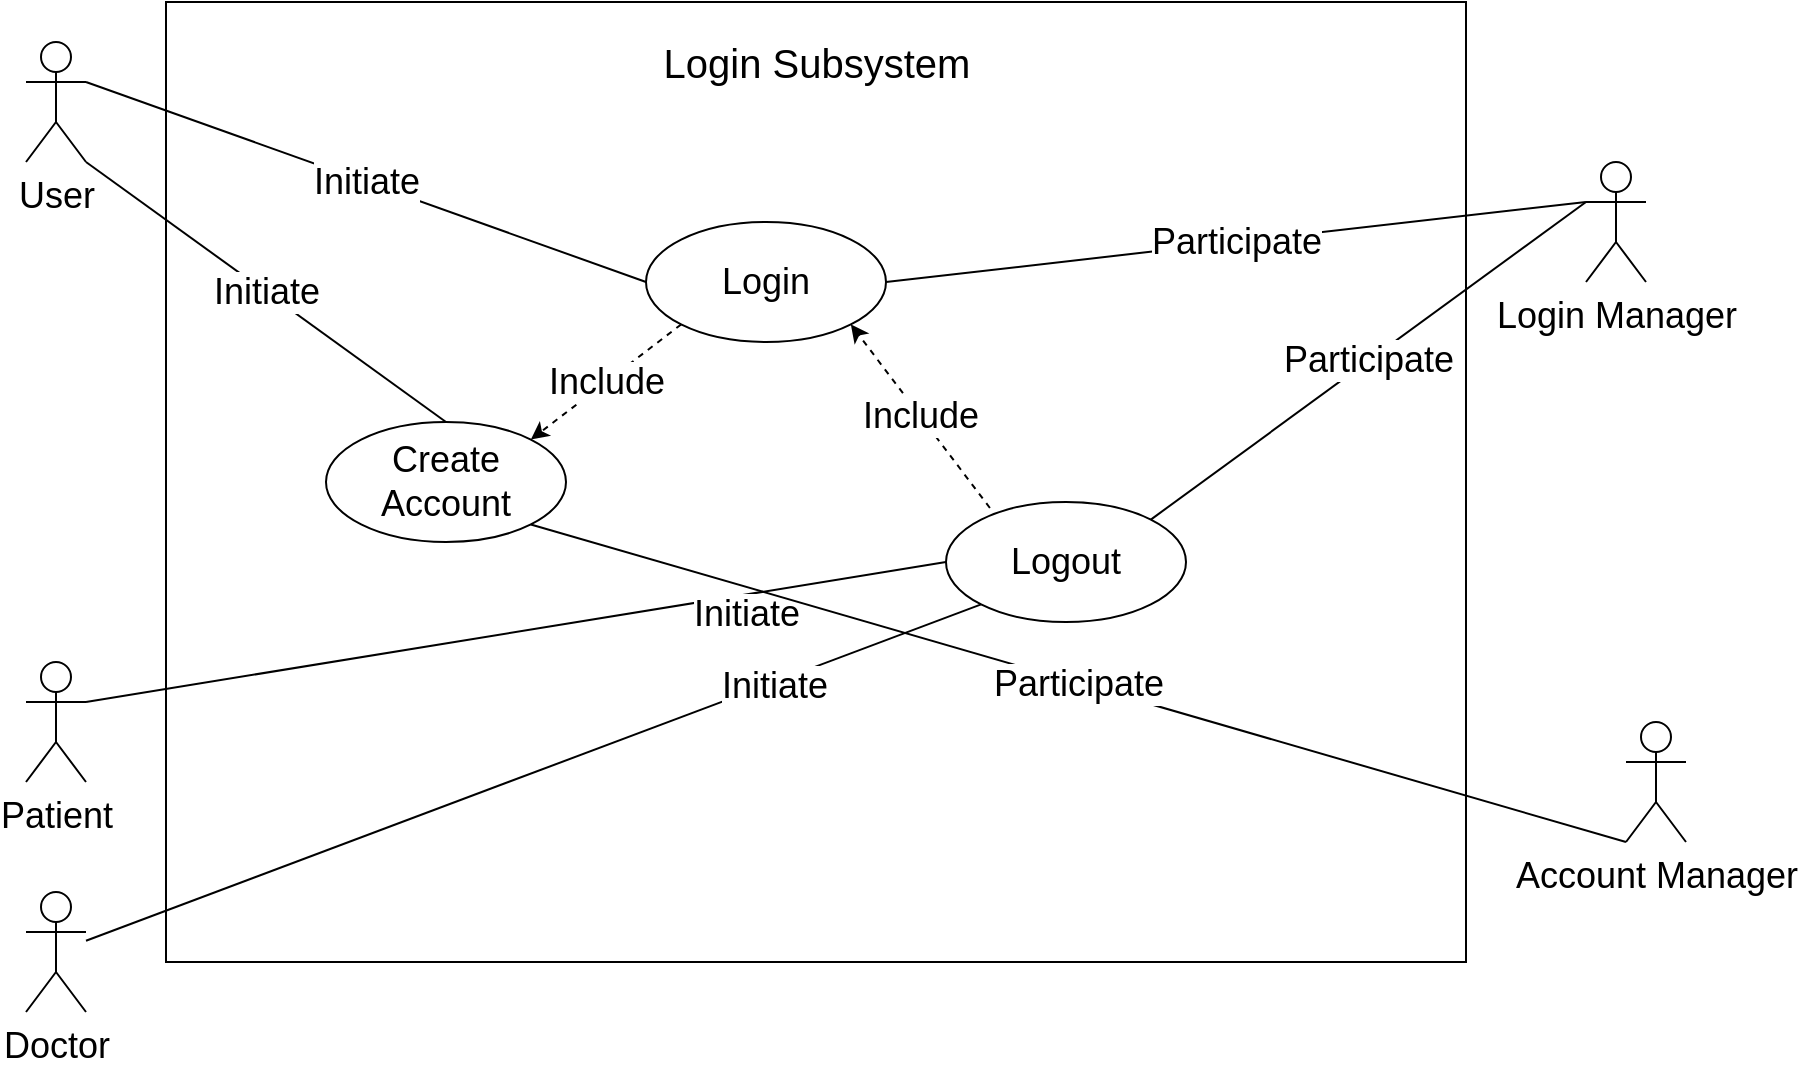 <mxfile version="14.6.6" type="onedrive"><diagram id="Ni_5OmNDB2pepl4KEWxE" name="Page-1"><mxGraphModel dx="1143" dy="633" grid="1" gridSize="10" guides="1" tooltips="1" connect="1" arrows="1" fold="1" page="1" pageScale="1" pageWidth="1654" pageHeight="2336" math="0" shadow="0"><root><mxCell id="0"/><mxCell id="1" parent="0"/><mxCell id="b3ycchacDtaDIiIGn4DR-32" value="" style="rounded=0;whiteSpace=wrap;html=1;fontSize=20;fillColor=none;align=center;" parent="1" vertex="1"><mxGeometry x="150" y="180" width="650" height="480" as="geometry"/></mxCell><mxCell id="b3ycchacDtaDIiIGn4DR-3" value="User" style="shape=umlActor;verticalLabelPosition=bottom;verticalAlign=top;html=1;outlineConnect=0;fontSize=18;" parent="1" vertex="1"><mxGeometry x="80" y="200" width="30" height="60" as="geometry"/></mxCell><mxCell id="b3ycchacDtaDIiIGn4DR-4" value="Patient" style="shape=umlActor;verticalLabelPosition=bottom;verticalAlign=top;html=1;outlineConnect=0;fontSize=18;" parent="1" vertex="1"><mxGeometry x="80" y="510" width="30" height="60" as="geometry"/></mxCell><mxCell id="b3ycchacDtaDIiIGn4DR-8" value="Doctor" style="shape=umlActor;verticalLabelPosition=bottom;verticalAlign=top;html=1;outlineConnect=0;fontSize=18;" parent="1" vertex="1"><mxGeometry x="80" y="625" width="30" height="60" as="geometry"/></mxCell><mxCell id="b3ycchacDtaDIiIGn4DR-10" value="Login" style="ellipse;whiteSpace=wrap;html=1;fontSize=18;" parent="1" vertex="1"><mxGeometry x="390" y="290" width="120" height="60" as="geometry"/></mxCell><mxCell id="b3ycchacDtaDIiIGn4DR-11" value="Create Account" style="ellipse;whiteSpace=wrap;html=1;fontSize=18;" parent="1" vertex="1"><mxGeometry x="230" y="390" width="120" height="60" as="geometry"/></mxCell><mxCell id="b3ycchacDtaDIiIGn4DR-12" value="Logout" style="ellipse;whiteSpace=wrap;html=1;fontSize=18;" parent="1" vertex="1"><mxGeometry x="540" y="430" width="120" height="60" as="geometry"/></mxCell><mxCell id="b3ycchacDtaDIiIGn4DR-18" value="" style="endArrow=none;html=1;fontSize=18;exitX=1;exitY=0.333;exitDx=0;exitDy=0;exitPerimeter=0;entryX=0;entryY=0.5;entryDx=0;entryDy=0;" parent="1" source="b3ycchacDtaDIiIGn4DR-4" target="b3ycchacDtaDIiIGn4DR-12" edge="1"><mxGeometry width="50" height="50" relative="1" as="geometry"><mxPoint x="390" y="410" as="sourcePoint"/><mxPoint x="440" y="360" as="targetPoint"/></mxGeometry></mxCell><mxCell id="b3ycchacDtaDIiIGn4DR-19" value="Initiate" style="edgeLabel;html=1;align=center;verticalAlign=middle;resizable=0;points=[];fontSize=18;" parent="b3ycchacDtaDIiIGn4DR-18" vertex="1" connectable="0"><mxGeometry x="0.699" y="3" relative="1" as="geometry"><mxPoint x="-35" y="18" as="offset"/></mxGeometry></mxCell><mxCell id="b3ycchacDtaDIiIGn4DR-20" value="" style="endArrow=none;html=1;fontSize=18;entryX=0;entryY=1;entryDx=0;entryDy=0;" parent="1" source="b3ycchacDtaDIiIGn4DR-8" target="b3ycchacDtaDIiIGn4DR-12" edge="1"><mxGeometry width="50" height="50" relative="1" as="geometry"><mxPoint x="120" y="570" as="sourcePoint"/><mxPoint x="550" y="470" as="targetPoint"/></mxGeometry></mxCell><mxCell id="b3ycchacDtaDIiIGn4DR-21" value="Initiate" style="edgeLabel;html=1;align=center;verticalAlign=middle;resizable=0;points=[];fontSize=18;" parent="b3ycchacDtaDIiIGn4DR-20" vertex="1" connectable="0"><mxGeometry x="0.699" y="3" relative="1" as="geometry"><mxPoint x="-35" y="18" as="offset"/></mxGeometry></mxCell><mxCell id="b3ycchacDtaDIiIGn4DR-22" value="Login Manager" style="shape=umlActor;verticalLabelPosition=bottom;verticalAlign=top;html=1;outlineConnect=0;fontSize=18;" parent="1" vertex="1"><mxGeometry x="860" y="260" width="30" height="60" as="geometry"/></mxCell><mxCell id="b3ycchacDtaDIiIGn4DR-23" value="Account Manager" style="shape=umlActor;verticalLabelPosition=bottom;verticalAlign=top;html=1;outlineConnect=0;fontSize=18;" parent="1" vertex="1"><mxGeometry x="880" y="540" width="30" height="60" as="geometry"/></mxCell><mxCell id="b3ycchacDtaDIiIGn4DR-24" value="Initiate" style="endArrow=none;html=1;fontSize=18;entryX=1;entryY=1;entryDx=0;entryDy=0;entryPerimeter=0;exitX=0.5;exitY=0;exitDx=0;exitDy=0;" parent="1" source="b3ycchacDtaDIiIGn4DR-11" target="b3ycchacDtaDIiIGn4DR-3" edge="1"><mxGeometry width="50" height="50" relative="1" as="geometry"><mxPoint x="390" y="440" as="sourcePoint"/><mxPoint x="440" y="390" as="targetPoint"/></mxGeometry></mxCell><mxCell id="b3ycchacDtaDIiIGn4DR-25" value="Initiate" style="endArrow=none;html=1;fontSize=18;entryX=1;entryY=0.333;entryDx=0;entryDy=0;entryPerimeter=0;exitX=0;exitY=0.5;exitDx=0;exitDy=0;" parent="1" source="b3ycchacDtaDIiIGn4DR-10" target="b3ycchacDtaDIiIGn4DR-3" edge="1"><mxGeometry width="50" height="50" relative="1" as="geometry"><mxPoint x="390" y="440" as="sourcePoint"/><mxPoint x="440" y="390" as="targetPoint"/></mxGeometry></mxCell><mxCell id="b3ycchacDtaDIiIGn4DR-26" value="Include" style="endArrow=classic;html=1;fontSize=18;entryX=1;entryY=0;entryDx=0;entryDy=0;exitX=0;exitY=1;exitDx=0;exitDy=0;dashed=1;" parent="1" source="b3ycchacDtaDIiIGn4DR-10" target="b3ycchacDtaDIiIGn4DR-11" edge="1"><mxGeometry width="50" height="50" relative="1" as="geometry"><mxPoint x="390" y="440" as="sourcePoint"/><mxPoint x="440" y="390" as="targetPoint"/></mxGeometry></mxCell><mxCell id="b3ycchacDtaDIiIGn4DR-27" value="Include" style="endArrow=classic;html=1;fontSize=18;entryX=1;entryY=1;entryDx=0;entryDy=0;exitX=0.183;exitY=0.05;exitDx=0;exitDy=0;dashed=1;exitPerimeter=0;" parent="1" source="b3ycchacDtaDIiIGn4DR-12" target="b3ycchacDtaDIiIGn4DR-10" edge="1"><mxGeometry width="50" height="50" relative="1" as="geometry"><mxPoint x="417.574" y="351.213" as="sourcePoint"/><mxPoint x="342.426" y="408.787" as="targetPoint"/></mxGeometry></mxCell><mxCell id="b3ycchacDtaDIiIGn4DR-28" value="Participate" style="endArrow=none;html=1;fontSize=18;entryX=1;entryY=0.5;entryDx=0;entryDy=0;exitX=0;exitY=0.333;exitDx=0;exitDy=0;exitPerimeter=0;" parent="1" source="b3ycchacDtaDIiIGn4DR-22" target="b3ycchacDtaDIiIGn4DR-10" edge="1"><mxGeometry width="50" height="50" relative="1" as="geometry"><mxPoint x="400" y="330" as="sourcePoint"/><mxPoint x="120" y="230" as="targetPoint"/></mxGeometry></mxCell><mxCell id="b3ycchacDtaDIiIGn4DR-29" value="Participate" style="endArrow=none;html=1;fontSize=18;entryX=1;entryY=0;entryDx=0;entryDy=0;exitX=0;exitY=0.333;exitDx=0;exitDy=0;exitPerimeter=0;" parent="1" source="b3ycchacDtaDIiIGn4DR-22" target="b3ycchacDtaDIiIGn4DR-12" edge="1"><mxGeometry width="50" height="50" relative="1" as="geometry"><mxPoint x="840" y="280" as="sourcePoint"/><mxPoint x="520" y="330" as="targetPoint"/></mxGeometry></mxCell><mxCell id="b3ycchacDtaDIiIGn4DR-30" value="Participate" style="endArrow=none;html=1;fontSize=18;entryX=1;entryY=1;entryDx=0;entryDy=0;exitX=0;exitY=1;exitDx=0;exitDy=0;exitPerimeter=0;" parent="1" source="b3ycchacDtaDIiIGn4DR-23" target="b3ycchacDtaDIiIGn4DR-11" edge="1"><mxGeometry width="50" height="50" relative="1" as="geometry"><mxPoint x="850" y="290" as="sourcePoint"/><mxPoint x="652.426" y="448.787" as="targetPoint"/></mxGeometry></mxCell><mxCell id="b3ycchacDtaDIiIGn4DR-33" value="Login Subsystem" style="text;html=1;strokeColor=none;fillColor=none;align=center;verticalAlign=middle;whiteSpace=wrap;rounded=0;fontSize=20;" parent="1" vertex="1"><mxGeometry x="387.5" y="200" width="175" height="20" as="geometry"/></mxCell></root></mxGraphModel></diagram></mxfile>